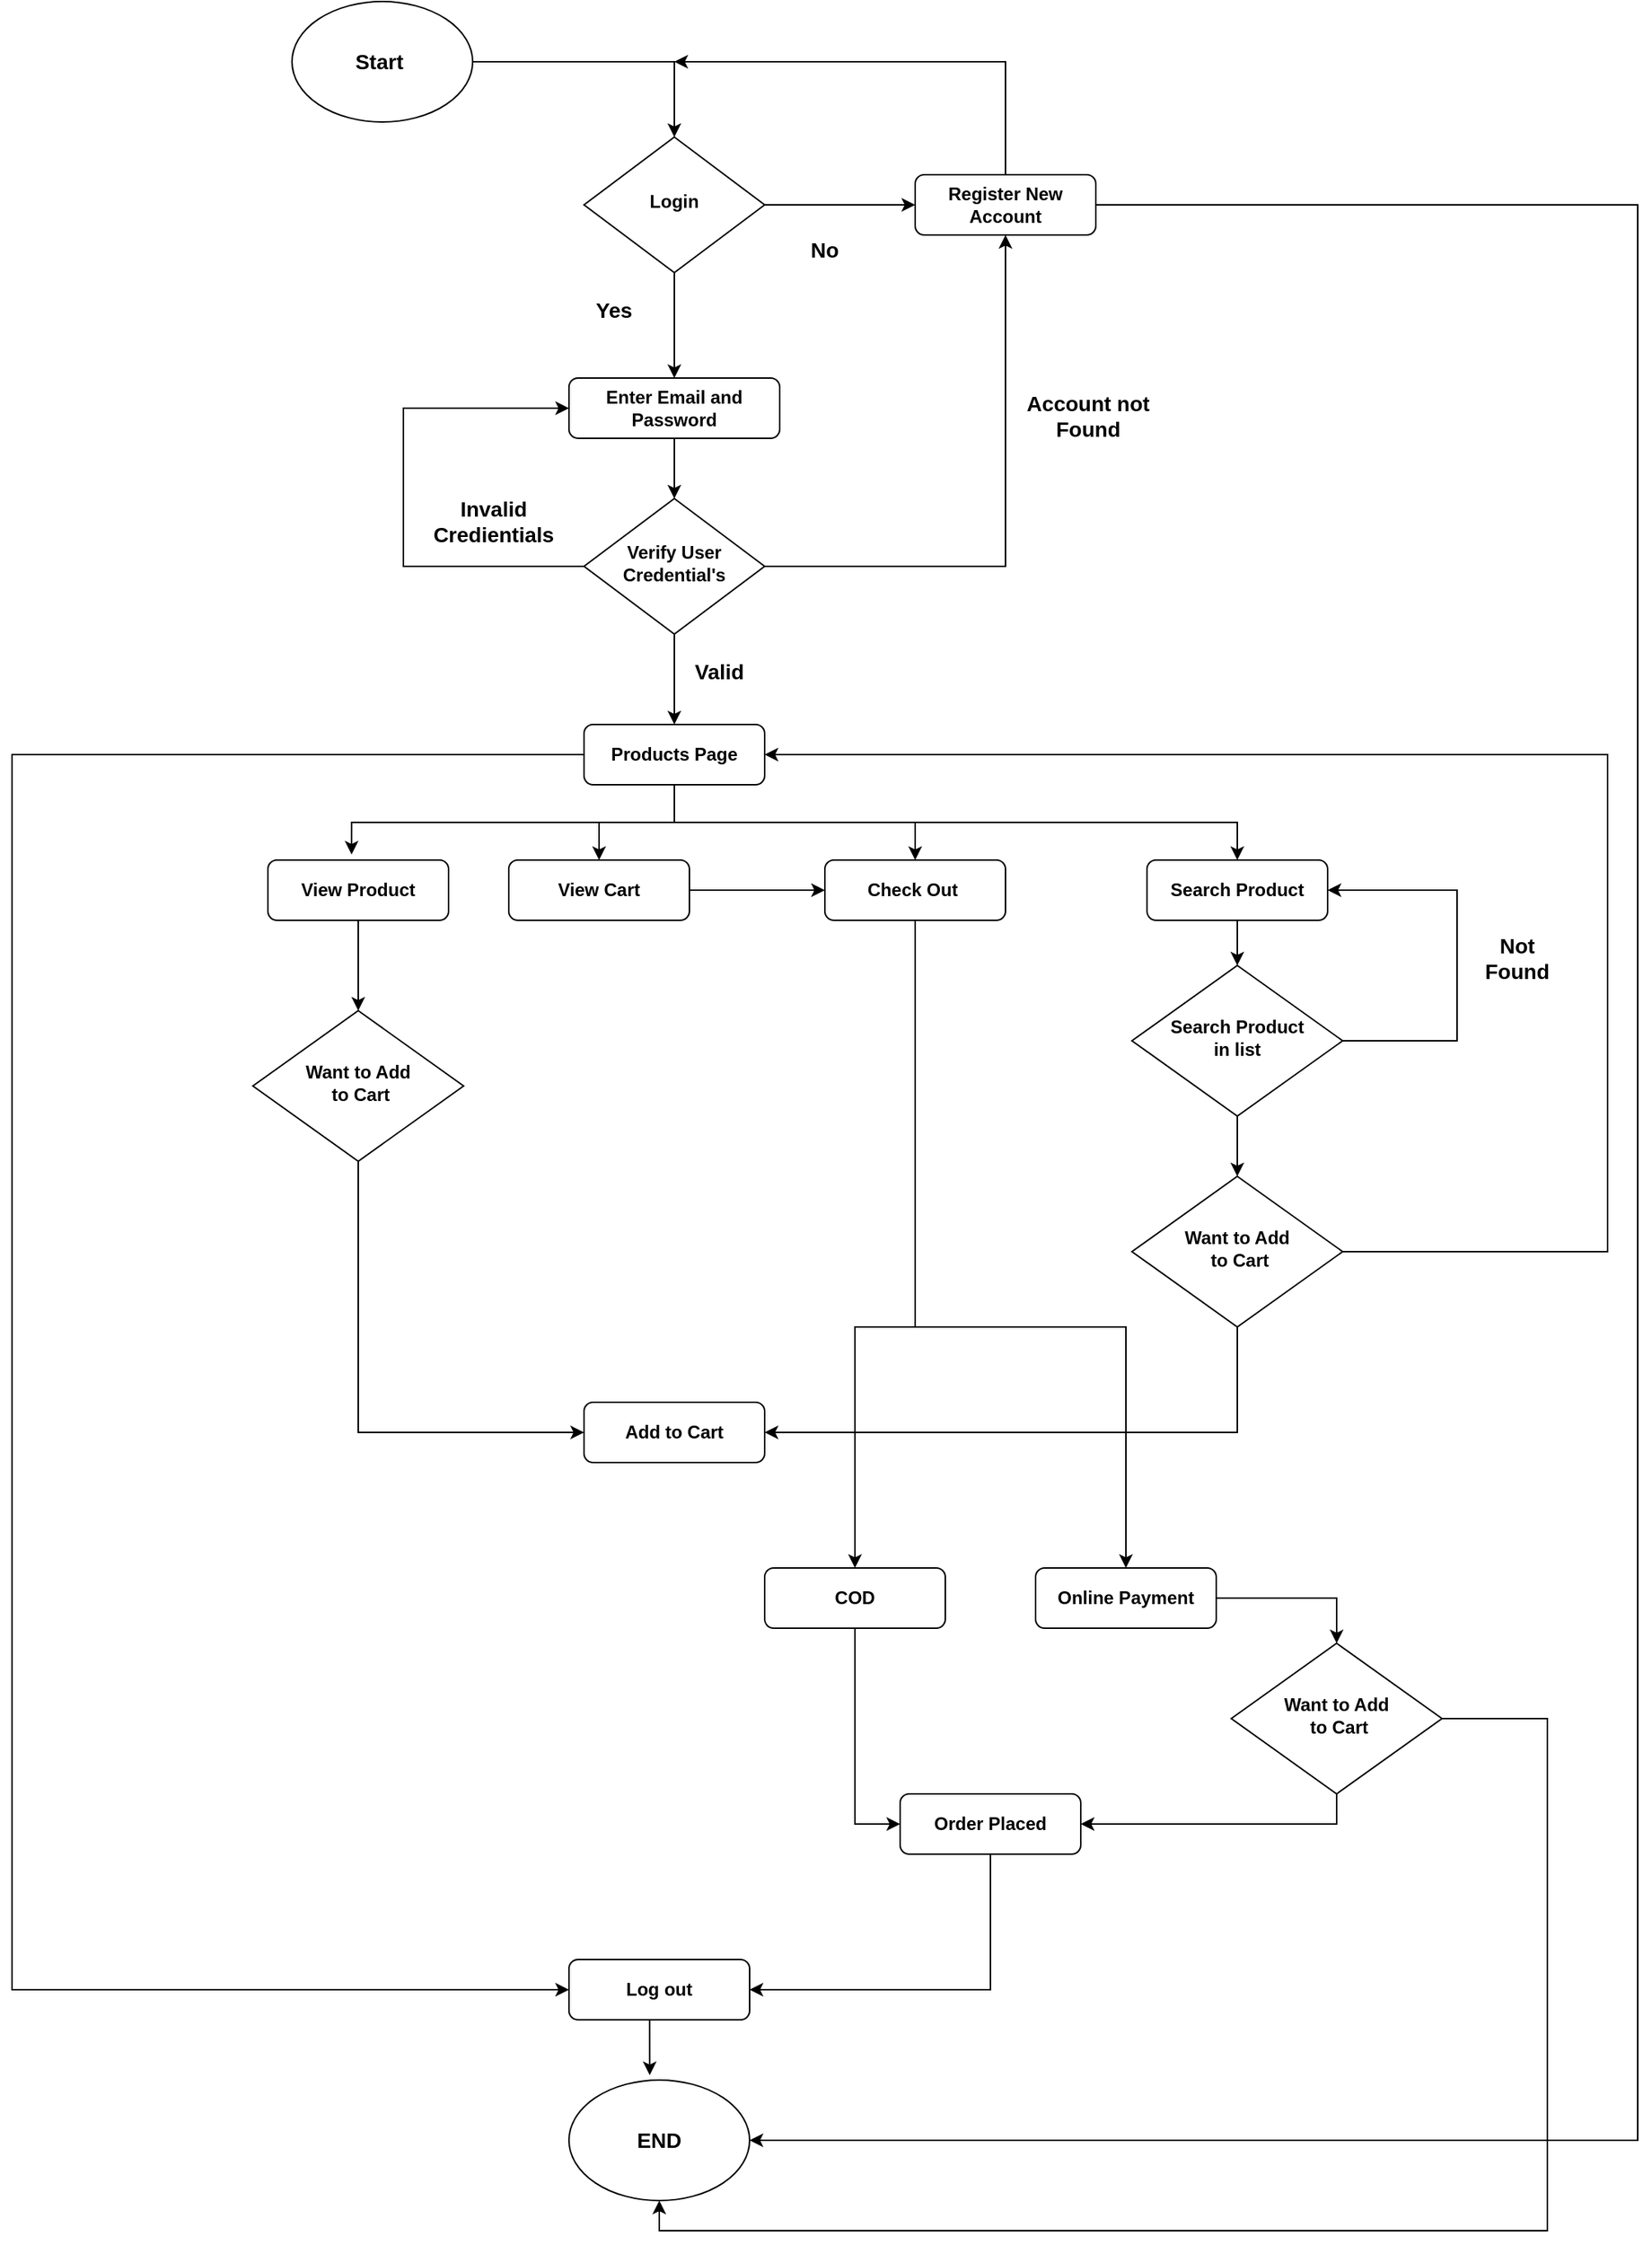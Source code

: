 <mxfile version="20.2.0" type="device"><diagram id="C5RBs43oDa-KdzZeNtuy" name="Page-1"><mxGraphModel dx="1805" dy="504" grid="1" gridSize="10" guides="1" tooltips="1" connect="1" arrows="1" fold="1" page="1" pageScale="1" pageWidth="827" pageHeight="1169" math="0" shadow="0"><root><mxCell id="WIyWlLk6GJQsqaUBKTNV-0"/><mxCell id="WIyWlLk6GJQsqaUBKTNV-1" parent="WIyWlLk6GJQsqaUBKTNV-0"/><mxCell id="1dqy4gdFh83ZM23wLiJD-11" style="edgeStyle=orthogonalEdgeStyle;rounded=0;orthogonalLoop=1;jettySize=auto;html=1;exitX=0.5;exitY=0;exitDx=0;exitDy=0;" edge="1" parent="WIyWlLk6GJQsqaUBKTNV-1" source="1dqy4gdFh83ZM23wLiJD-0"><mxGeometry relative="1" as="geometry"><mxPoint x="240" y="150" as="targetPoint"/><Array as="points"><mxPoint x="460" y="150"/></Array></mxGeometry></mxCell><mxCell id="1dqy4gdFh83ZM23wLiJD-64" style="edgeStyle=orthogonalEdgeStyle;rounded=0;orthogonalLoop=1;jettySize=auto;html=1;entryX=1;entryY=0.5;entryDx=0;entryDy=0;" edge="1" parent="WIyWlLk6GJQsqaUBKTNV-1" source="1dqy4gdFh83ZM23wLiJD-0" target="1dqy4gdFh83ZM23wLiJD-51"><mxGeometry relative="1" as="geometry"><Array as="points"><mxPoint x="880" y="245"/><mxPoint x="880" y="1530"/></Array></mxGeometry></mxCell><mxCell id="1dqy4gdFh83ZM23wLiJD-0" value="&lt;b&gt;Register New Account&lt;/b&gt;" style="rounded=1;whiteSpace=wrap;html=1;fontSize=12;glass=0;strokeWidth=1;shadow=0;" vertex="1" parent="WIyWlLk6GJQsqaUBKTNV-1"><mxGeometry x="400" y="225" width="120" height="40" as="geometry"/></mxCell><mxCell id="1dqy4gdFh83ZM23wLiJD-3" style="edgeStyle=orthogonalEdgeStyle;rounded=0;orthogonalLoop=1;jettySize=auto;html=1;exitX=1;exitY=0.5;exitDx=0;exitDy=0;entryX=0.5;entryY=0;entryDx=0;entryDy=0;" edge="1" parent="WIyWlLk6GJQsqaUBKTNV-1" source="1dqy4gdFh83ZM23wLiJD-1" target="1dqy4gdFh83ZM23wLiJD-2"><mxGeometry relative="1" as="geometry"/></mxCell><mxCell id="1dqy4gdFh83ZM23wLiJD-1" value="&lt;b&gt;&lt;font style=&quot;font-size: 14px;&quot;&gt;Start&amp;nbsp;&lt;/font&gt;&lt;/b&gt;" style="ellipse;whiteSpace=wrap;html=1;" vertex="1" parent="WIyWlLk6GJQsqaUBKTNV-1"><mxGeometry x="-14" y="110" width="120" height="80" as="geometry"/></mxCell><mxCell id="1dqy4gdFh83ZM23wLiJD-4" style="edgeStyle=orthogonalEdgeStyle;rounded=0;orthogonalLoop=1;jettySize=auto;html=1;exitX=1;exitY=0.5;exitDx=0;exitDy=0;entryX=0;entryY=0.5;entryDx=0;entryDy=0;" edge="1" parent="WIyWlLk6GJQsqaUBKTNV-1" source="1dqy4gdFh83ZM23wLiJD-2" target="1dqy4gdFh83ZM23wLiJD-0"><mxGeometry relative="1" as="geometry"/></mxCell><mxCell id="1dqy4gdFh83ZM23wLiJD-13" style="edgeStyle=orthogonalEdgeStyle;rounded=0;orthogonalLoop=1;jettySize=auto;html=1;exitX=0.5;exitY=1;exitDx=0;exitDy=0;entryX=0.5;entryY=0;entryDx=0;entryDy=0;" edge="1" parent="WIyWlLk6GJQsqaUBKTNV-1" source="1dqy4gdFh83ZM23wLiJD-2" target="1dqy4gdFh83ZM23wLiJD-17"><mxGeometry relative="1" as="geometry"><mxPoint x="240" y="340" as="targetPoint"/></mxGeometry></mxCell><mxCell id="1dqy4gdFh83ZM23wLiJD-2" value="&lt;b&gt;Login&lt;/b&gt;" style="rhombus;whiteSpace=wrap;html=1;shadow=0;fontFamily=Helvetica;fontSize=12;align=center;strokeWidth=1;spacing=6;spacingTop=-4;" vertex="1" parent="WIyWlLk6GJQsqaUBKTNV-1"><mxGeometry x="180" y="200" width="120" height="90" as="geometry"/></mxCell><mxCell id="1dqy4gdFh83ZM23wLiJD-10" value="&lt;b&gt;No&lt;/b&gt;" style="text;html=1;strokeColor=none;fillColor=none;align=center;verticalAlign=middle;whiteSpace=wrap;rounded=0;fontSize=14;" vertex="1" parent="WIyWlLk6GJQsqaUBKTNV-1"><mxGeometry x="310" y="260" width="60" height="30" as="geometry"/></mxCell><mxCell id="1dqy4gdFh83ZM23wLiJD-42" style="edgeStyle=orthogonalEdgeStyle;rounded=0;orthogonalLoop=1;jettySize=auto;html=1;entryX=0.5;entryY=0;entryDx=0;entryDy=0;" edge="1" parent="WIyWlLk6GJQsqaUBKTNV-1" source="1dqy4gdFh83ZM23wLiJD-14" target="1dqy4gdFh83ZM23wLiJD-41"><mxGeometry relative="1" as="geometry"/></mxCell><mxCell id="1dqy4gdFh83ZM23wLiJD-14" value="&lt;b&gt;View Product&lt;/b&gt;" style="rounded=1;whiteSpace=wrap;html=1;fontSize=12;glass=0;strokeWidth=1;shadow=0;" vertex="1" parent="WIyWlLk6GJQsqaUBKTNV-1"><mxGeometry x="-30" y="680" width="120" height="40" as="geometry"/></mxCell><mxCell id="1dqy4gdFh83ZM23wLiJD-29" style="edgeStyle=orthogonalEdgeStyle;rounded=0;orthogonalLoop=1;jettySize=auto;html=1;exitX=0.5;exitY=1;exitDx=0;exitDy=0;entryX=0.5;entryY=0;entryDx=0;entryDy=0;" edge="1" parent="WIyWlLk6GJQsqaUBKTNV-1" source="1dqy4gdFh83ZM23wLiJD-15" target="1dqy4gdFh83ZM23wLiJD-28"><mxGeometry relative="1" as="geometry"/></mxCell><mxCell id="1dqy4gdFh83ZM23wLiJD-15" value="&lt;b&gt;Search Product&lt;/b&gt;" style="rounded=1;whiteSpace=wrap;html=1;fontSize=12;glass=0;strokeWidth=1;shadow=0;" vertex="1" parent="WIyWlLk6GJQsqaUBKTNV-1"><mxGeometry x="554" y="680" width="120" height="40" as="geometry"/></mxCell><mxCell id="1dqy4gdFh83ZM23wLiJD-46" style="edgeStyle=orthogonalEdgeStyle;rounded=0;orthogonalLoop=1;jettySize=auto;html=1;exitX=0.5;exitY=1;exitDx=0;exitDy=0;entryX=0.5;entryY=0;entryDx=0;entryDy=0;" edge="1" parent="WIyWlLk6GJQsqaUBKTNV-1" source="1dqy4gdFh83ZM23wLiJD-16" target="1dqy4gdFh83ZM23wLiJD-44"><mxGeometry relative="1" as="geometry"/></mxCell><mxCell id="1dqy4gdFh83ZM23wLiJD-47" style="edgeStyle=orthogonalEdgeStyle;rounded=0;orthogonalLoop=1;jettySize=auto;html=1;exitX=0.5;exitY=1;exitDx=0;exitDy=0;entryX=0.463;entryY=-0.092;entryDx=0;entryDy=0;entryPerimeter=0;" edge="1" parent="WIyWlLk6GJQsqaUBKTNV-1" source="1dqy4gdFh83ZM23wLiJD-16" target="1dqy4gdFh83ZM23wLiJD-14"><mxGeometry relative="1" as="geometry"/></mxCell><mxCell id="1dqy4gdFh83ZM23wLiJD-48" style="edgeStyle=orthogonalEdgeStyle;rounded=0;orthogonalLoop=1;jettySize=auto;html=1;exitX=0.5;exitY=1;exitDx=0;exitDy=0;entryX=0.5;entryY=0;entryDx=0;entryDy=0;" edge="1" parent="WIyWlLk6GJQsqaUBKTNV-1" source="1dqy4gdFh83ZM23wLiJD-16" target="1dqy4gdFh83ZM23wLiJD-15"><mxGeometry relative="1" as="geometry"/></mxCell><mxCell id="1dqy4gdFh83ZM23wLiJD-49" style="edgeStyle=orthogonalEdgeStyle;rounded=0;orthogonalLoop=1;jettySize=auto;html=1;exitX=0.5;exitY=1;exitDx=0;exitDy=0;entryX=0.5;entryY=0;entryDx=0;entryDy=0;" edge="1" parent="WIyWlLk6GJQsqaUBKTNV-1" source="1dqy4gdFh83ZM23wLiJD-16" target="1dqy4gdFh83ZM23wLiJD-45"><mxGeometry relative="1" as="geometry"><mxPoint x="330" y="660" as="targetPoint"/></mxGeometry></mxCell><mxCell id="1dqy4gdFh83ZM23wLiJD-62" style="edgeStyle=orthogonalEdgeStyle;rounded=0;orthogonalLoop=1;jettySize=auto;html=1;exitX=0.5;exitY=1;exitDx=0;exitDy=0;entryX=0;entryY=0.5;entryDx=0;entryDy=0;" edge="1" parent="WIyWlLk6GJQsqaUBKTNV-1" source="1dqy4gdFh83ZM23wLiJD-16" target="1dqy4gdFh83ZM23wLiJD-60"><mxGeometry relative="1" as="geometry"><mxPoint x="160" y="1450" as="targetPoint"/><Array as="points"><mxPoint x="240" y="610"/><mxPoint x="-200" y="610"/><mxPoint x="-200" y="1430"/></Array></mxGeometry></mxCell><mxCell id="1dqy4gdFh83ZM23wLiJD-16" value="&lt;b&gt;Products Page&lt;/b&gt;" style="rounded=1;whiteSpace=wrap;html=1;fontSize=12;glass=0;strokeWidth=1;shadow=0;" vertex="1" parent="WIyWlLk6GJQsqaUBKTNV-1"><mxGeometry x="180" y="590" width="120" height="40" as="geometry"/></mxCell><mxCell id="1dqy4gdFh83ZM23wLiJD-20" value="" style="edgeStyle=orthogonalEdgeStyle;rounded=0;orthogonalLoop=1;jettySize=auto;html=1;" edge="1" parent="WIyWlLk6GJQsqaUBKTNV-1" source="1dqy4gdFh83ZM23wLiJD-17" target="1dqy4gdFh83ZM23wLiJD-19"><mxGeometry relative="1" as="geometry"/></mxCell><mxCell id="1dqy4gdFh83ZM23wLiJD-17" value="&lt;b&gt;Enter Email and Password&lt;/b&gt;" style="rounded=1;whiteSpace=wrap;html=1;fontSize=12;glass=0;strokeWidth=1;shadow=0;" vertex="1" parent="WIyWlLk6GJQsqaUBKTNV-1"><mxGeometry x="170" y="360" width="140" height="40" as="geometry"/></mxCell><mxCell id="1dqy4gdFh83ZM23wLiJD-18" value="&lt;b&gt;Yes&lt;/b&gt;" style="text;html=1;strokeColor=none;fillColor=none;align=center;verticalAlign=middle;whiteSpace=wrap;rounded=0;fontSize=14;" vertex="1" parent="WIyWlLk6GJQsqaUBKTNV-1"><mxGeometry x="170" y="300" width="60" height="30" as="geometry"/></mxCell><mxCell id="1dqy4gdFh83ZM23wLiJD-23" style="edgeStyle=orthogonalEdgeStyle;rounded=0;orthogonalLoop=1;jettySize=auto;html=1;exitX=0;exitY=0.5;exitDx=0;exitDy=0;entryX=0;entryY=0.5;entryDx=0;entryDy=0;" edge="1" parent="WIyWlLk6GJQsqaUBKTNV-1" source="1dqy4gdFh83ZM23wLiJD-19" target="1dqy4gdFh83ZM23wLiJD-17"><mxGeometry relative="1" as="geometry"><Array as="points"><mxPoint x="60" y="485"/><mxPoint x="60" y="380"/></Array></mxGeometry></mxCell><mxCell id="1dqy4gdFh83ZM23wLiJD-24" style="edgeStyle=orthogonalEdgeStyle;rounded=0;orthogonalLoop=1;jettySize=auto;html=1;entryX=0.5;entryY=1;entryDx=0;entryDy=0;" edge="1" parent="WIyWlLk6GJQsqaUBKTNV-1" source="1dqy4gdFh83ZM23wLiJD-19" target="1dqy4gdFh83ZM23wLiJD-0"><mxGeometry relative="1" as="geometry"/></mxCell><mxCell id="1dqy4gdFh83ZM23wLiJD-25" style="edgeStyle=orthogonalEdgeStyle;rounded=0;orthogonalLoop=1;jettySize=auto;html=1;exitX=0.5;exitY=1;exitDx=0;exitDy=0;entryX=0.5;entryY=0;entryDx=0;entryDy=0;" edge="1" parent="WIyWlLk6GJQsqaUBKTNV-1" source="1dqy4gdFh83ZM23wLiJD-19" target="1dqy4gdFh83ZM23wLiJD-16"><mxGeometry relative="1" as="geometry"/></mxCell><mxCell id="1dqy4gdFh83ZM23wLiJD-19" value="&lt;b&gt;Verify User Credential's&lt;/b&gt;" style="rhombus;whiteSpace=wrap;html=1;shadow=0;fontFamily=Helvetica;fontSize=12;align=center;strokeWidth=1;spacing=6;spacingTop=-4;" vertex="1" parent="WIyWlLk6GJQsqaUBKTNV-1"><mxGeometry x="180" y="440" width="120" height="90" as="geometry"/></mxCell><mxCell id="1dqy4gdFh83ZM23wLiJD-31" style="edgeStyle=orthogonalEdgeStyle;rounded=0;orthogonalLoop=1;jettySize=auto;html=1;exitX=1;exitY=0.5;exitDx=0;exitDy=0;entryX=1;entryY=0.5;entryDx=0;entryDy=0;" edge="1" parent="WIyWlLk6GJQsqaUBKTNV-1" source="1dqy4gdFh83ZM23wLiJD-28" target="1dqy4gdFh83ZM23wLiJD-15"><mxGeometry relative="1" as="geometry"><Array as="points"><mxPoint x="760" y="800"/><mxPoint x="760" y="700"/></Array></mxGeometry></mxCell><mxCell id="1dqy4gdFh83ZM23wLiJD-38" style="edgeStyle=orthogonalEdgeStyle;rounded=0;orthogonalLoop=1;jettySize=auto;html=1;exitX=0.5;exitY=1;exitDx=0;exitDy=0;entryX=0.5;entryY=0;entryDx=0;entryDy=0;" edge="1" parent="WIyWlLk6GJQsqaUBKTNV-1" source="1dqy4gdFh83ZM23wLiJD-28" target="1dqy4gdFh83ZM23wLiJD-37"><mxGeometry relative="1" as="geometry"/></mxCell><mxCell id="1dqy4gdFh83ZM23wLiJD-28" value="&lt;b&gt;Search Product&lt;br&gt;in list&lt;/b&gt;" style="rhombus;whiteSpace=wrap;html=1;shadow=0;fontFamily=Helvetica;fontSize=12;align=center;strokeWidth=1;spacing=6;spacingTop=-4;" vertex="1" parent="WIyWlLk6GJQsqaUBKTNV-1"><mxGeometry x="544" y="750" width="140" height="100" as="geometry"/></mxCell><mxCell id="1dqy4gdFh83ZM23wLiJD-32" value="&lt;b&gt;Account not Found&lt;/b&gt;" style="text;html=1;strokeColor=none;fillColor=none;align=center;verticalAlign=middle;whiteSpace=wrap;rounded=0;fontSize=14;" vertex="1" parent="WIyWlLk6GJQsqaUBKTNV-1"><mxGeometry x="460" y="370" width="110" height="30" as="geometry"/></mxCell><mxCell id="1dqy4gdFh83ZM23wLiJD-33" value="&lt;b&gt;Invalid Credientials&lt;/b&gt;" style="text;html=1;strokeColor=none;fillColor=none;align=center;verticalAlign=middle;whiteSpace=wrap;rounded=0;fontSize=14;" vertex="1" parent="WIyWlLk6GJQsqaUBKTNV-1"><mxGeometry x="90" y="440" width="60" height="30" as="geometry"/></mxCell><mxCell id="1dqy4gdFh83ZM23wLiJD-34" value="&lt;b&gt;Valid&lt;/b&gt;" style="text;html=1;strokeColor=none;fillColor=none;align=center;verticalAlign=middle;whiteSpace=wrap;rounded=0;fontSize=14;" vertex="1" parent="WIyWlLk6GJQsqaUBKTNV-1"><mxGeometry x="240" y="540" width="60" height="30" as="geometry"/></mxCell><mxCell id="1dqy4gdFh83ZM23wLiJD-35" value="&lt;b&gt;Not Found&lt;/b&gt;" style="text;html=1;strokeColor=none;fillColor=none;align=center;verticalAlign=middle;whiteSpace=wrap;rounded=0;fontSize=14;" vertex="1" parent="WIyWlLk6GJQsqaUBKTNV-1"><mxGeometry x="770" y="730" width="60" height="30" as="geometry"/></mxCell><mxCell id="1dqy4gdFh83ZM23wLiJD-36" value="&lt;b&gt;Add to Cart&lt;/b&gt;" style="rounded=1;whiteSpace=wrap;html=1;fontSize=12;glass=0;strokeWidth=1;shadow=0;" vertex="1" parent="WIyWlLk6GJQsqaUBKTNV-1"><mxGeometry x="180" y="1040" width="120" height="40" as="geometry"/></mxCell><mxCell id="1dqy4gdFh83ZM23wLiJD-39" style="edgeStyle=orthogonalEdgeStyle;rounded=0;orthogonalLoop=1;jettySize=auto;html=1;exitX=0.5;exitY=1;exitDx=0;exitDy=0;entryX=1;entryY=0.5;entryDx=0;entryDy=0;" edge="1" parent="WIyWlLk6GJQsqaUBKTNV-1" source="1dqy4gdFh83ZM23wLiJD-37" target="1dqy4gdFh83ZM23wLiJD-36"><mxGeometry relative="1" as="geometry"/></mxCell><mxCell id="1dqy4gdFh83ZM23wLiJD-40" style="edgeStyle=orthogonalEdgeStyle;rounded=0;orthogonalLoop=1;jettySize=auto;html=1;exitX=1;exitY=0.5;exitDx=0;exitDy=0;entryX=1;entryY=0.5;entryDx=0;entryDy=0;" edge="1" parent="WIyWlLk6GJQsqaUBKTNV-1" source="1dqy4gdFh83ZM23wLiJD-37" target="1dqy4gdFh83ZM23wLiJD-16"><mxGeometry relative="1" as="geometry"><mxPoint x="440" y="610" as="targetPoint"/><Array as="points"><mxPoint x="860" y="940"/><mxPoint x="860" y="610"/></Array></mxGeometry></mxCell><mxCell id="1dqy4gdFh83ZM23wLiJD-37" value="&lt;b&gt;Want to Add&lt;br&gt;&amp;nbsp;to Cart&lt;/b&gt;" style="rhombus;whiteSpace=wrap;html=1;shadow=0;fontFamily=Helvetica;fontSize=12;align=center;strokeWidth=1;spacing=6;spacingTop=-4;" vertex="1" parent="WIyWlLk6GJQsqaUBKTNV-1"><mxGeometry x="544" y="890" width="140" height="100" as="geometry"/></mxCell><mxCell id="1dqy4gdFh83ZM23wLiJD-43" style="edgeStyle=orthogonalEdgeStyle;rounded=0;orthogonalLoop=1;jettySize=auto;html=1;entryX=0;entryY=0.5;entryDx=0;entryDy=0;exitX=0.5;exitY=1;exitDx=0;exitDy=0;" edge="1" parent="WIyWlLk6GJQsqaUBKTNV-1" source="1dqy4gdFh83ZM23wLiJD-41" target="1dqy4gdFh83ZM23wLiJD-36"><mxGeometry relative="1" as="geometry"/></mxCell><mxCell id="1dqy4gdFh83ZM23wLiJD-41" value="&lt;b&gt;Want to Add&lt;br&gt;&amp;nbsp;to Cart&lt;/b&gt;" style="rhombus;whiteSpace=wrap;html=1;shadow=0;fontFamily=Helvetica;fontSize=12;align=center;strokeWidth=1;spacing=6;spacingTop=-4;" vertex="1" parent="WIyWlLk6GJQsqaUBKTNV-1"><mxGeometry x="-40" y="780" width="140" height="100" as="geometry"/></mxCell><mxCell id="1dqy4gdFh83ZM23wLiJD-50" value="" style="edgeStyle=orthogonalEdgeStyle;rounded=0;orthogonalLoop=1;jettySize=auto;html=1;" edge="1" parent="WIyWlLk6GJQsqaUBKTNV-1" source="1dqy4gdFh83ZM23wLiJD-44" target="1dqy4gdFh83ZM23wLiJD-45"><mxGeometry relative="1" as="geometry"/></mxCell><mxCell id="1dqy4gdFh83ZM23wLiJD-44" value="&lt;b&gt;View Cart&lt;/b&gt;" style="rounded=1;whiteSpace=wrap;html=1;fontSize=12;glass=0;strokeWidth=1;shadow=0;" vertex="1" parent="WIyWlLk6GJQsqaUBKTNV-1"><mxGeometry x="130" y="680" width="120" height="40" as="geometry"/></mxCell><mxCell id="1dqy4gdFh83ZM23wLiJD-55" style="edgeStyle=orthogonalEdgeStyle;rounded=0;orthogonalLoop=1;jettySize=auto;html=1;exitX=0.5;exitY=1;exitDx=0;exitDy=0;entryX=0.5;entryY=0;entryDx=0;entryDy=0;" edge="1" parent="WIyWlLk6GJQsqaUBKTNV-1" source="1dqy4gdFh83ZM23wLiJD-45" target="1dqy4gdFh83ZM23wLiJD-53"><mxGeometry relative="1" as="geometry"><Array as="points"><mxPoint x="400" y="990"/><mxPoint x="360" y="990"/></Array></mxGeometry></mxCell><mxCell id="1dqy4gdFh83ZM23wLiJD-56" style="edgeStyle=orthogonalEdgeStyle;rounded=0;orthogonalLoop=1;jettySize=auto;html=1;exitX=0.5;exitY=1;exitDx=0;exitDy=0;entryX=0.5;entryY=0;entryDx=0;entryDy=0;" edge="1" parent="WIyWlLk6GJQsqaUBKTNV-1" source="1dqy4gdFh83ZM23wLiJD-45" target="1dqy4gdFh83ZM23wLiJD-54"><mxGeometry relative="1" as="geometry"><mxPoint x="540" y="990" as="targetPoint"/><Array as="points"><mxPoint x="400" y="990"/><mxPoint x="540" y="990"/></Array></mxGeometry></mxCell><mxCell id="1dqy4gdFh83ZM23wLiJD-45" value="&lt;b&gt;Check Out&amp;nbsp;&lt;/b&gt;" style="rounded=1;whiteSpace=wrap;html=1;fontSize=12;glass=0;strokeWidth=1;shadow=0;" vertex="1" parent="WIyWlLk6GJQsqaUBKTNV-1"><mxGeometry x="340" y="680" width="120" height="40" as="geometry"/></mxCell><mxCell id="1dqy4gdFh83ZM23wLiJD-51" value="&lt;b&gt;&lt;font style=&quot;font-size: 14px;&quot;&gt;END&lt;/font&gt;&lt;/b&gt;" style="ellipse;whiteSpace=wrap;html=1;" vertex="1" parent="WIyWlLk6GJQsqaUBKTNV-1"><mxGeometry x="170" y="1490" width="120" height="80" as="geometry"/></mxCell><mxCell id="1dqy4gdFh83ZM23wLiJD-59" style="edgeStyle=orthogonalEdgeStyle;rounded=0;orthogonalLoop=1;jettySize=auto;html=1;entryX=0;entryY=0.5;entryDx=0;entryDy=0;" edge="1" parent="WIyWlLk6GJQsqaUBKTNV-1" source="1dqy4gdFh83ZM23wLiJD-53" target="1dqy4gdFh83ZM23wLiJD-57"><mxGeometry relative="1" as="geometry"/></mxCell><mxCell id="1dqy4gdFh83ZM23wLiJD-53" value="&lt;b&gt;COD&lt;/b&gt;" style="rounded=1;whiteSpace=wrap;html=1;fontSize=12;glass=0;strokeWidth=1;shadow=0;" vertex="1" parent="WIyWlLk6GJQsqaUBKTNV-1"><mxGeometry x="300" y="1150" width="120" height="40" as="geometry"/></mxCell><mxCell id="1dqy4gdFh83ZM23wLiJD-66" style="edgeStyle=orthogonalEdgeStyle;rounded=0;orthogonalLoop=1;jettySize=auto;html=1;exitX=1;exitY=0.5;exitDx=0;exitDy=0;" edge="1" parent="WIyWlLk6GJQsqaUBKTNV-1" source="1dqy4gdFh83ZM23wLiJD-54" target="1dqy4gdFh83ZM23wLiJD-65"><mxGeometry relative="1" as="geometry"/></mxCell><mxCell id="1dqy4gdFh83ZM23wLiJD-54" value="&lt;b&gt;Online Payment&lt;/b&gt;" style="rounded=1;whiteSpace=wrap;html=1;fontSize=12;glass=0;strokeWidth=1;shadow=0;" vertex="1" parent="WIyWlLk6GJQsqaUBKTNV-1"><mxGeometry x="480" y="1150" width="120" height="40" as="geometry"/></mxCell><mxCell id="1dqy4gdFh83ZM23wLiJD-61" style="edgeStyle=orthogonalEdgeStyle;rounded=0;orthogonalLoop=1;jettySize=auto;html=1;entryX=1;entryY=0.5;entryDx=0;entryDy=0;" edge="1" parent="WIyWlLk6GJQsqaUBKTNV-1" source="1dqy4gdFh83ZM23wLiJD-57" target="1dqy4gdFh83ZM23wLiJD-60"><mxGeometry relative="1" as="geometry"><Array as="points"><mxPoint x="450" y="1430"/></Array></mxGeometry></mxCell><mxCell id="1dqy4gdFh83ZM23wLiJD-57" value="&lt;b&gt;Order Placed&lt;/b&gt;" style="rounded=1;whiteSpace=wrap;html=1;fontSize=12;glass=0;strokeWidth=1;shadow=0;" vertex="1" parent="WIyWlLk6GJQsqaUBKTNV-1"><mxGeometry x="390" y="1300" width="120" height="40" as="geometry"/></mxCell><mxCell id="1dqy4gdFh83ZM23wLiJD-63" style="edgeStyle=orthogonalEdgeStyle;rounded=0;orthogonalLoop=1;jettySize=auto;html=1;exitX=0.5;exitY=1;exitDx=0;exitDy=0;entryX=0.447;entryY=-0.041;entryDx=0;entryDy=0;entryPerimeter=0;" edge="1" parent="WIyWlLk6GJQsqaUBKTNV-1" source="1dqy4gdFh83ZM23wLiJD-60" target="1dqy4gdFh83ZM23wLiJD-51"><mxGeometry relative="1" as="geometry"/></mxCell><mxCell id="1dqy4gdFh83ZM23wLiJD-60" value="&lt;b&gt;Log out&lt;/b&gt;" style="rounded=1;whiteSpace=wrap;html=1;fontSize=12;glass=0;strokeWidth=1;shadow=0;" vertex="1" parent="WIyWlLk6GJQsqaUBKTNV-1"><mxGeometry x="170" y="1410" width="120" height="40" as="geometry"/></mxCell><mxCell id="1dqy4gdFh83ZM23wLiJD-67" style="edgeStyle=orthogonalEdgeStyle;rounded=0;orthogonalLoop=1;jettySize=auto;html=1;exitX=0.5;exitY=1;exitDx=0;exitDy=0;entryX=1;entryY=0.5;entryDx=0;entryDy=0;" edge="1" parent="WIyWlLk6GJQsqaUBKTNV-1" source="1dqy4gdFh83ZM23wLiJD-65" target="1dqy4gdFh83ZM23wLiJD-57"><mxGeometry relative="1" as="geometry"/></mxCell><mxCell id="1dqy4gdFh83ZM23wLiJD-68" style="edgeStyle=orthogonalEdgeStyle;rounded=0;orthogonalLoop=1;jettySize=auto;html=1;exitX=1;exitY=0.5;exitDx=0;exitDy=0;entryX=0.5;entryY=1;entryDx=0;entryDy=0;" edge="1" parent="WIyWlLk6GJQsqaUBKTNV-1" source="1dqy4gdFh83ZM23wLiJD-65" target="1dqy4gdFh83ZM23wLiJD-51"><mxGeometry relative="1" as="geometry"><Array as="points"><mxPoint x="820" y="1250"/><mxPoint x="820" y="1590"/><mxPoint x="230" y="1590"/></Array></mxGeometry></mxCell><mxCell id="1dqy4gdFh83ZM23wLiJD-65" value="&lt;b&gt;Want to Add&lt;br&gt;&amp;nbsp;to Cart&lt;/b&gt;" style="rhombus;whiteSpace=wrap;html=1;shadow=0;fontFamily=Helvetica;fontSize=12;align=center;strokeWidth=1;spacing=6;spacingTop=-4;" vertex="1" parent="WIyWlLk6GJQsqaUBKTNV-1"><mxGeometry x="610" y="1200" width="140" height="100" as="geometry"/></mxCell></root></mxGraphModel></diagram></mxfile>